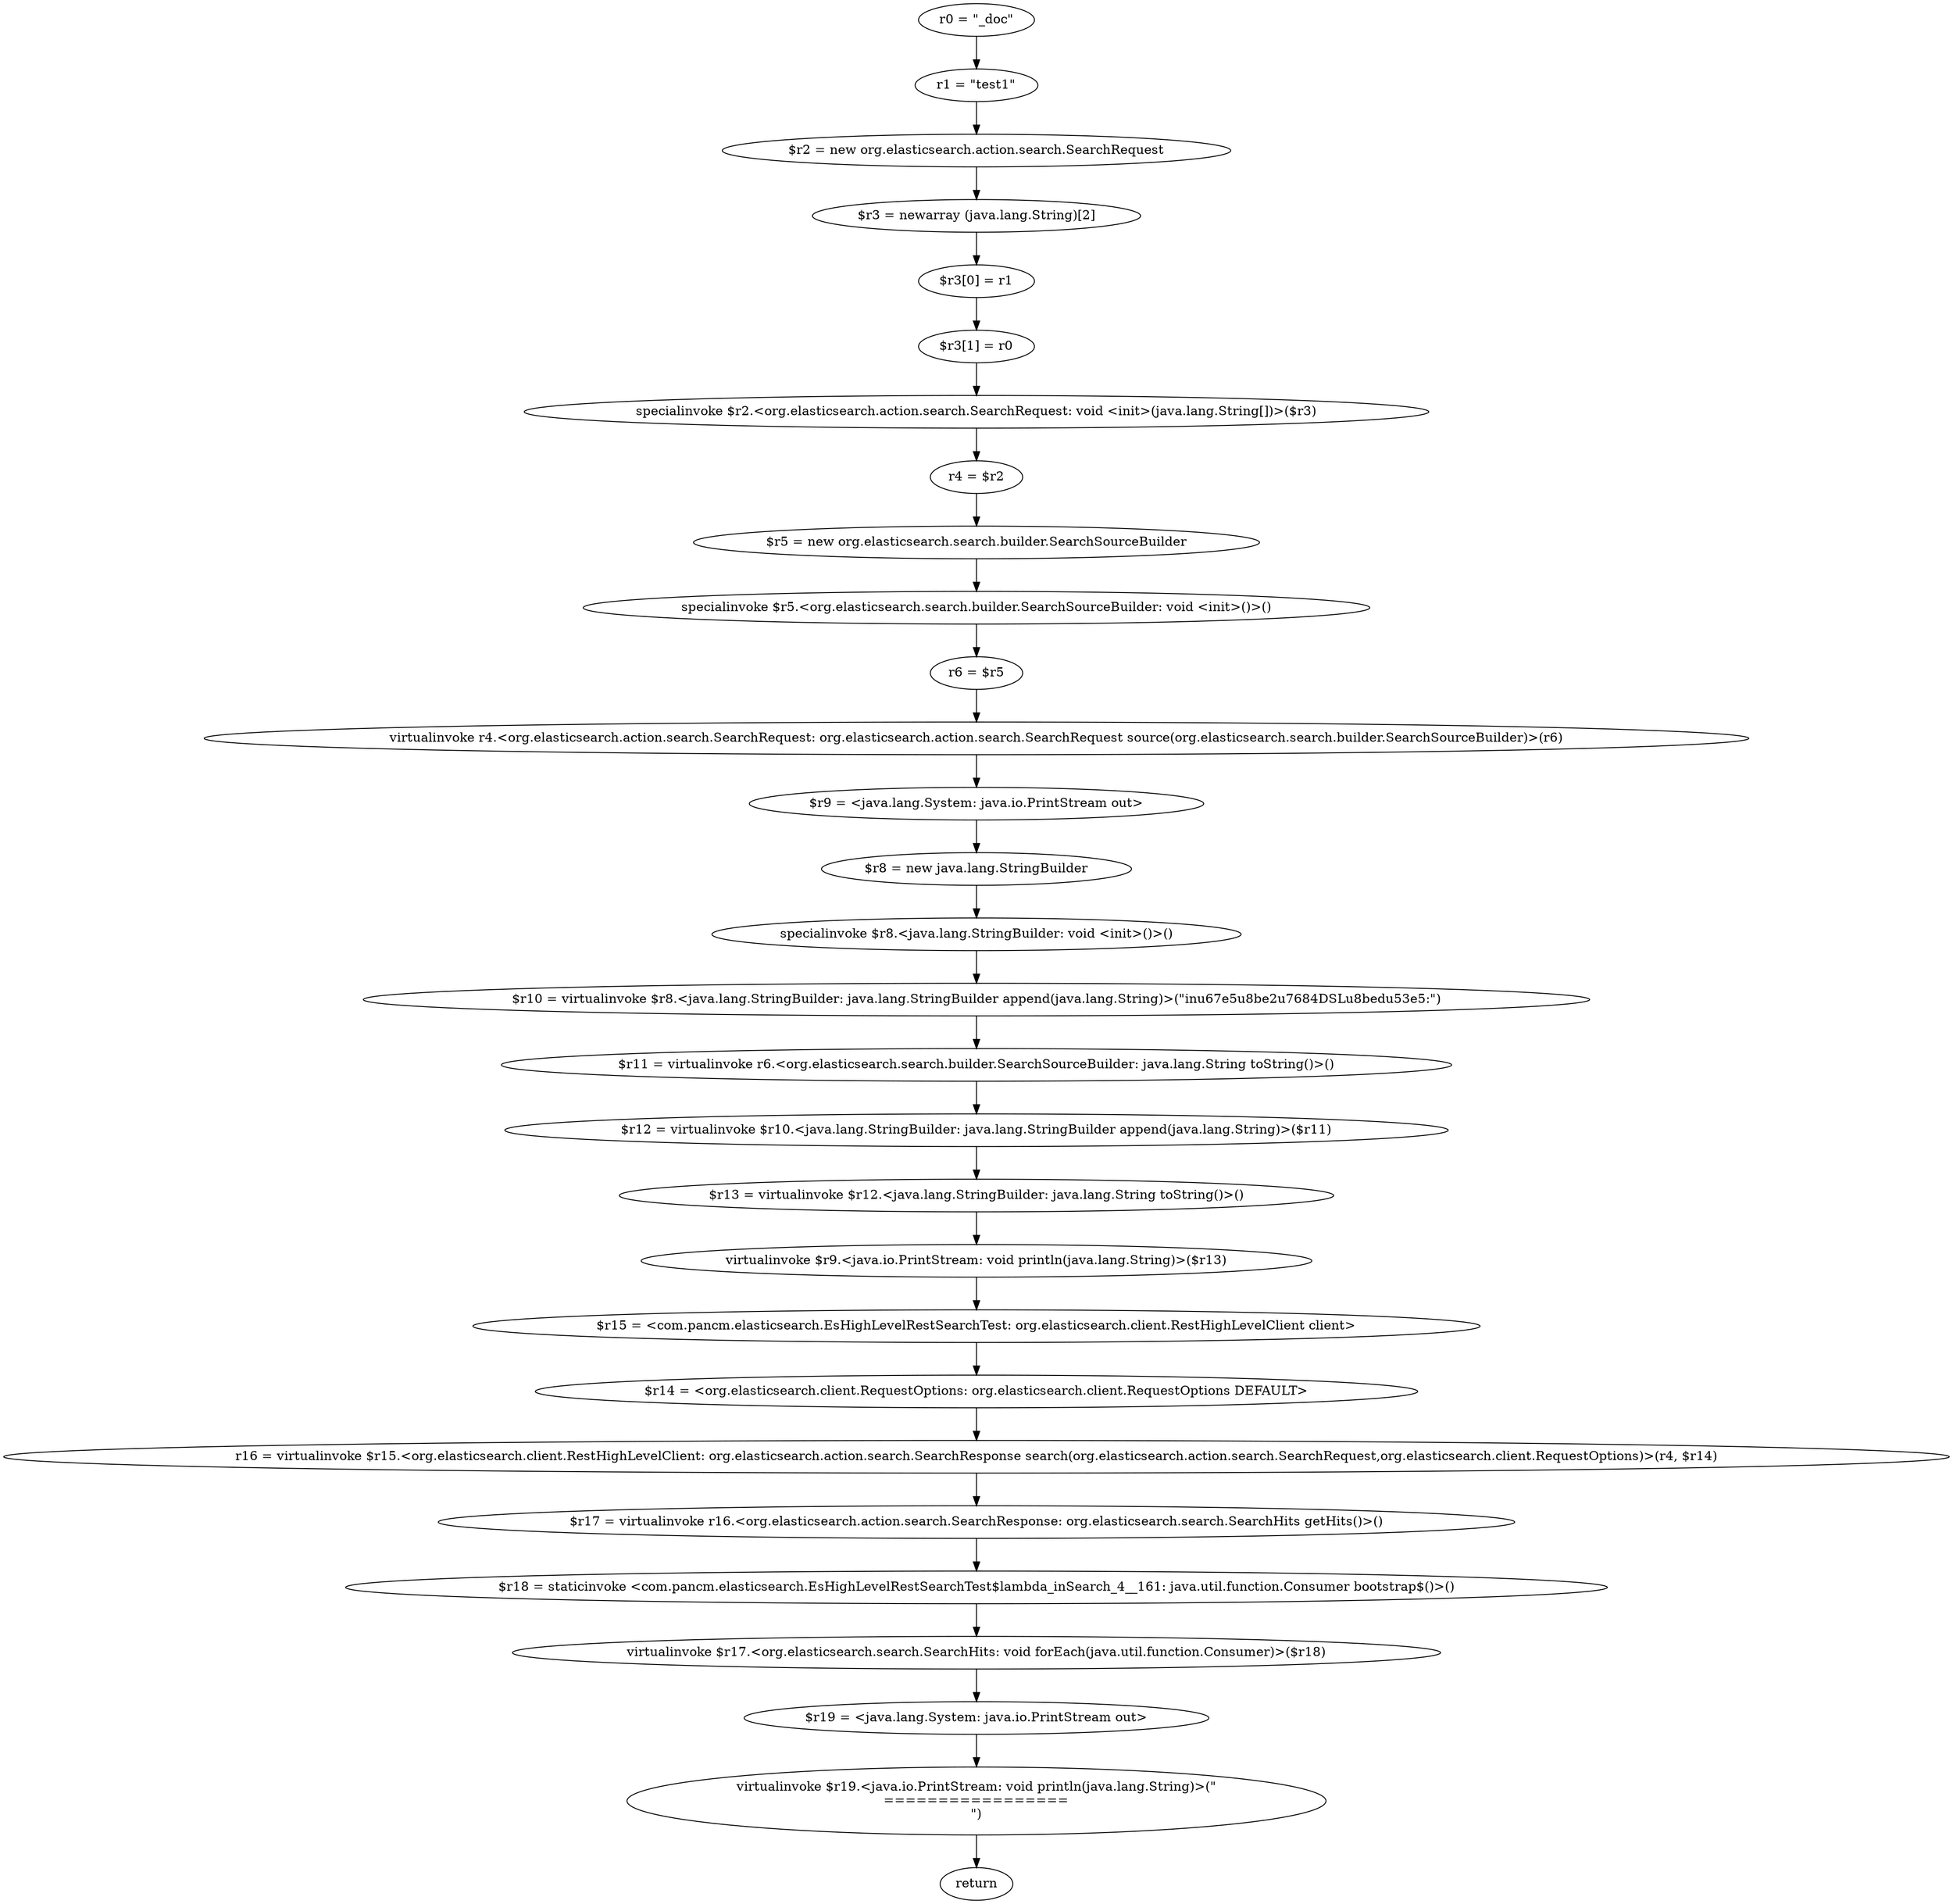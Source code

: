 digraph "unitGraph" {
    "r0 = \"_doc\""
    "r1 = \"test1\""
    "$r2 = new org.elasticsearch.action.search.SearchRequest"
    "$r3 = newarray (java.lang.String)[2]"
    "$r3[0] = r1"
    "$r3[1] = r0"
    "specialinvoke $r2.<org.elasticsearch.action.search.SearchRequest: void <init>(java.lang.String[])>($r3)"
    "r4 = $r2"
    "$r5 = new org.elasticsearch.search.builder.SearchSourceBuilder"
    "specialinvoke $r5.<org.elasticsearch.search.builder.SearchSourceBuilder: void <init>()>()"
    "r6 = $r5"
    "virtualinvoke r4.<org.elasticsearch.action.search.SearchRequest: org.elasticsearch.action.search.SearchRequest source(org.elasticsearch.search.builder.SearchSourceBuilder)>(r6)"
    "$r9 = <java.lang.System: java.io.PrintStream out>"
    "$r8 = new java.lang.StringBuilder"
    "specialinvoke $r8.<java.lang.StringBuilder: void <init>()>()"
    "$r10 = virtualinvoke $r8.<java.lang.StringBuilder: java.lang.StringBuilder append(java.lang.String)>(\"in\u67e5\u8be2\u7684DSL\u8bed\u53e5:\")"
    "$r11 = virtualinvoke r6.<org.elasticsearch.search.builder.SearchSourceBuilder: java.lang.String toString()>()"
    "$r12 = virtualinvoke $r10.<java.lang.StringBuilder: java.lang.StringBuilder append(java.lang.String)>($r11)"
    "$r13 = virtualinvoke $r12.<java.lang.StringBuilder: java.lang.String toString()>()"
    "virtualinvoke $r9.<java.io.PrintStream: void println(java.lang.String)>($r13)"
    "$r15 = <com.pancm.elasticsearch.EsHighLevelRestSearchTest: org.elasticsearch.client.RestHighLevelClient client>"
    "$r14 = <org.elasticsearch.client.RequestOptions: org.elasticsearch.client.RequestOptions DEFAULT>"
    "r16 = virtualinvoke $r15.<org.elasticsearch.client.RestHighLevelClient: org.elasticsearch.action.search.SearchResponse search(org.elasticsearch.action.search.SearchRequest,org.elasticsearch.client.RequestOptions)>(r4, $r14)"
    "$r17 = virtualinvoke r16.<org.elasticsearch.action.search.SearchResponse: org.elasticsearch.search.SearchHits getHits()>()"
    "$r18 = staticinvoke <com.pancm.elasticsearch.EsHighLevelRestSearchTest$lambda_inSearch_4__161: java.util.function.Consumer bootstrap$()>()"
    "virtualinvoke $r17.<org.elasticsearch.search.SearchHits: void forEach(java.util.function.Consumer)>($r18)"
    "$r19 = <java.lang.System: java.io.PrintStream out>"
    "virtualinvoke $r19.<java.io.PrintStream: void println(java.lang.String)>(\"\n=================\n\")"
    "return"
    "r0 = \"_doc\""->"r1 = \"test1\"";
    "r1 = \"test1\""->"$r2 = new org.elasticsearch.action.search.SearchRequest";
    "$r2 = new org.elasticsearch.action.search.SearchRequest"->"$r3 = newarray (java.lang.String)[2]";
    "$r3 = newarray (java.lang.String)[2]"->"$r3[0] = r1";
    "$r3[0] = r1"->"$r3[1] = r0";
    "$r3[1] = r0"->"specialinvoke $r2.<org.elasticsearch.action.search.SearchRequest: void <init>(java.lang.String[])>($r3)";
    "specialinvoke $r2.<org.elasticsearch.action.search.SearchRequest: void <init>(java.lang.String[])>($r3)"->"r4 = $r2";
    "r4 = $r2"->"$r5 = new org.elasticsearch.search.builder.SearchSourceBuilder";
    "$r5 = new org.elasticsearch.search.builder.SearchSourceBuilder"->"specialinvoke $r5.<org.elasticsearch.search.builder.SearchSourceBuilder: void <init>()>()";
    "specialinvoke $r5.<org.elasticsearch.search.builder.SearchSourceBuilder: void <init>()>()"->"r6 = $r5";
    "r6 = $r5"->"virtualinvoke r4.<org.elasticsearch.action.search.SearchRequest: org.elasticsearch.action.search.SearchRequest source(org.elasticsearch.search.builder.SearchSourceBuilder)>(r6)";
    "virtualinvoke r4.<org.elasticsearch.action.search.SearchRequest: org.elasticsearch.action.search.SearchRequest source(org.elasticsearch.search.builder.SearchSourceBuilder)>(r6)"->"$r9 = <java.lang.System: java.io.PrintStream out>";
    "$r9 = <java.lang.System: java.io.PrintStream out>"->"$r8 = new java.lang.StringBuilder";
    "$r8 = new java.lang.StringBuilder"->"specialinvoke $r8.<java.lang.StringBuilder: void <init>()>()";
    "specialinvoke $r8.<java.lang.StringBuilder: void <init>()>()"->"$r10 = virtualinvoke $r8.<java.lang.StringBuilder: java.lang.StringBuilder append(java.lang.String)>(\"in\u67e5\u8be2\u7684DSL\u8bed\u53e5:\")";
    "$r10 = virtualinvoke $r8.<java.lang.StringBuilder: java.lang.StringBuilder append(java.lang.String)>(\"in\u67e5\u8be2\u7684DSL\u8bed\u53e5:\")"->"$r11 = virtualinvoke r6.<org.elasticsearch.search.builder.SearchSourceBuilder: java.lang.String toString()>()";
    "$r11 = virtualinvoke r6.<org.elasticsearch.search.builder.SearchSourceBuilder: java.lang.String toString()>()"->"$r12 = virtualinvoke $r10.<java.lang.StringBuilder: java.lang.StringBuilder append(java.lang.String)>($r11)";
    "$r12 = virtualinvoke $r10.<java.lang.StringBuilder: java.lang.StringBuilder append(java.lang.String)>($r11)"->"$r13 = virtualinvoke $r12.<java.lang.StringBuilder: java.lang.String toString()>()";
    "$r13 = virtualinvoke $r12.<java.lang.StringBuilder: java.lang.String toString()>()"->"virtualinvoke $r9.<java.io.PrintStream: void println(java.lang.String)>($r13)";
    "virtualinvoke $r9.<java.io.PrintStream: void println(java.lang.String)>($r13)"->"$r15 = <com.pancm.elasticsearch.EsHighLevelRestSearchTest: org.elasticsearch.client.RestHighLevelClient client>";
    "$r15 = <com.pancm.elasticsearch.EsHighLevelRestSearchTest: org.elasticsearch.client.RestHighLevelClient client>"->"$r14 = <org.elasticsearch.client.RequestOptions: org.elasticsearch.client.RequestOptions DEFAULT>";
    "$r14 = <org.elasticsearch.client.RequestOptions: org.elasticsearch.client.RequestOptions DEFAULT>"->"r16 = virtualinvoke $r15.<org.elasticsearch.client.RestHighLevelClient: org.elasticsearch.action.search.SearchResponse search(org.elasticsearch.action.search.SearchRequest,org.elasticsearch.client.RequestOptions)>(r4, $r14)";
    "r16 = virtualinvoke $r15.<org.elasticsearch.client.RestHighLevelClient: org.elasticsearch.action.search.SearchResponse search(org.elasticsearch.action.search.SearchRequest,org.elasticsearch.client.RequestOptions)>(r4, $r14)"->"$r17 = virtualinvoke r16.<org.elasticsearch.action.search.SearchResponse: org.elasticsearch.search.SearchHits getHits()>()";
    "$r17 = virtualinvoke r16.<org.elasticsearch.action.search.SearchResponse: org.elasticsearch.search.SearchHits getHits()>()"->"$r18 = staticinvoke <com.pancm.elasticsearch.EsHighLevelRestSearchTest$lambda_inSearch_4__161: java.util.function.Consumer bootstrap$()>()";
    "$r18 = staticinvoke <com.pancm.elasticsearch.EsHighLevelRestSearchTest$lambda_inSearch_4__161: java.util.function.Consumer bootstrap$()>()"->"virtualinvoke $r17.<org.elasticsearch.search.SearchHits: void forEach(java.util.function.Consumer)>($r18)";
    "virtualinvoke $r17.<org.elasticsearch.search.SearchHits: void forEach(java.util.function.Consumer)>($r18)"->"$r19 = <java.lang.System: java.io.PrintStream out>";
    "$r19 = <java.lang.System: java.io.PrintStream out>"->"virtualinvoke $r19.<java.io.PrintStream: void println(java.lang.String)>(\"\n=================\n\")";
    "virtualinvoke $r19.<java.io.PrintStream: void println(java.lang.String)>(\"\n=================\n\")"->"return";
}
